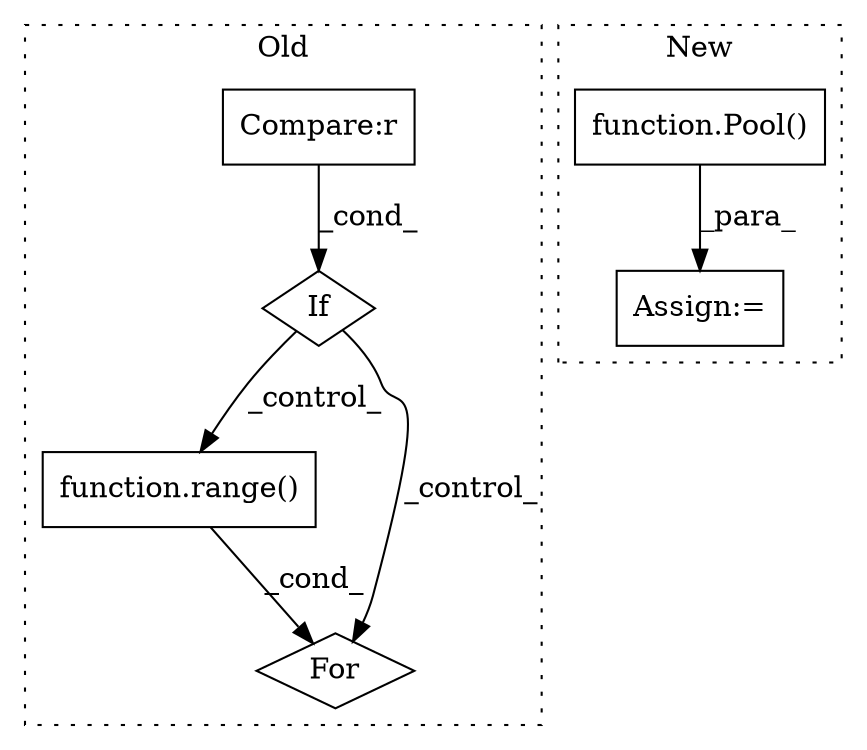digraph G {
subgraph cluster0 {
1 [label="function.range()" a="75" s="1327,1335" l="6,1" shape="box"];
3 [label="If" a="96" s="1235" l="3" shape="diamond"];
4 [label="For" a="107" s="1318,1336" l="4,18" shape="diamond"];
5 [label="Compare:r" a="40" s="1238" l="30" shape="box"];
label = "Old";
style="dotted";
}
subgraph cluster1 {
2 [label="function.Pool()" a="75" s="1177,1198" l="5,1" shape="box"];
6 [label="Assign:=" a="68" s="1174" l="3" shape="box"];
label = "New";
style="dotted";
}
1 -> 4 [label="_cond_"];
2 -> 6 [label="_para_"];
3 -> 1 [label="_control_"];
3 -> 4 [label="_control_"];
5 -> 3 [label="_cond_"];
}